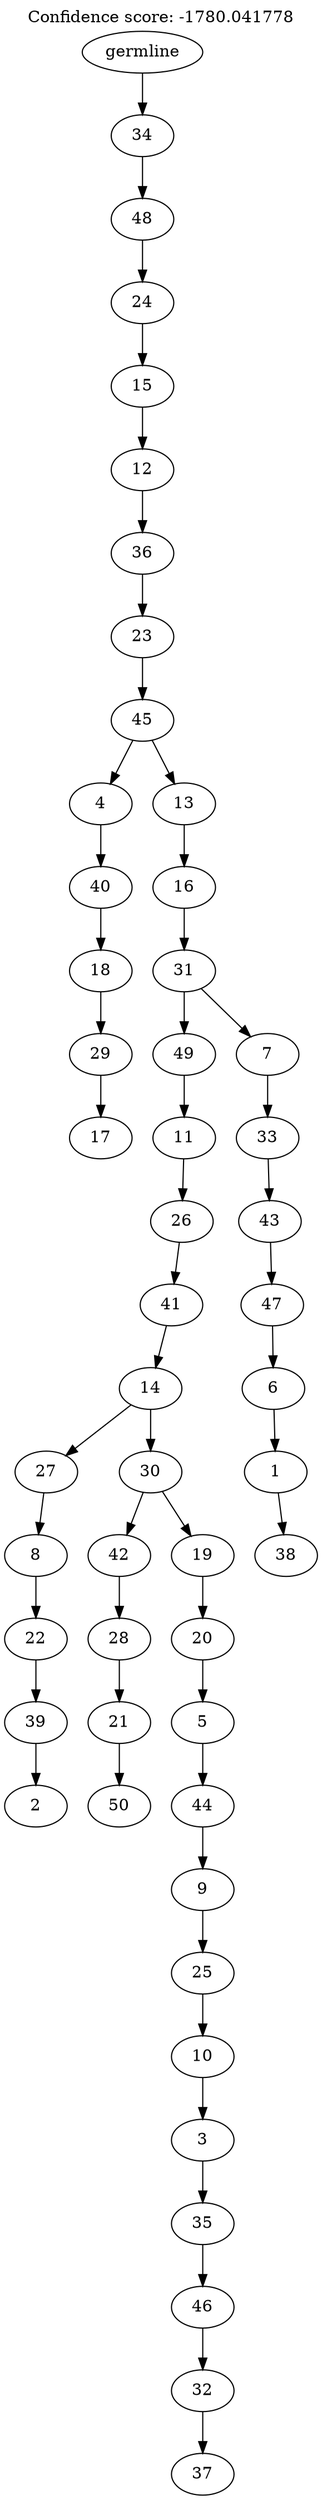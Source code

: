 digraph g {
	"49" -> "50";
	"50" [label="17"];
	"48" -> "49";
	"49" [label="29"];
	"47" -> "48";
	"48" [label="18"];
	"46" -> "47";
	"47" [label="40"];
	"44" -> "45";
	"45" [label="2"];
	"43" -> "44";
	"44" [label="39"];
	"42" -> "43";
	"43" [label="22"];
	"41" -> "42";
	"42" [label="8"];
	"39" -> "40";
	"40" [label="50"];
	"38" -> "39";
	"39" [label="21"];
	"37" -> "38";
	"38" [label="28"];
	"35" -> "36";
	"36" [label="37"];
	"34" -> "35";
	"35" [label="32"];
	"33" -> "34";
	"34" [label="46"];
	"32" -> "33";
	"33" [label="35"];
	"31" -> "32";
	"32" [label="3"];
	"30" -> "31";
	"31" [label="10"];
	"29" -> "30";
	"30" [label="25"];
	"28" -> "29";
	"29" [label="9"];
	"27" -> "28";
	"28" [label="44"];
	"26" -> "27";
	"27" [label="5"];
	"25" -> "26";
	"26" [label="20"];
	"24" -> "25";
	"25" [label="19"];
	"24" -> "37";
	"37" [label="42"];
	"23" -> "24";
	"24" [label="30"];
	"23" -> "41";
	"41" [label="27"];
	"22" -> "23";
	"23" [label="14"];
	"21" -> "22";
	"22" [label="41"];
	"20" -> "21";
	"21" [label="26"];
	"19" -> "20";
	"20" [label="11"];
	"17" -> "18";
	"18" [label="38"];
	"16" -> "17";
	"17" [label="1"];
	"15" -> "16";
	"16" [label="6"];
	"14" -> "15";
	"15" [label="47"];
	"13" -> "14";
	"14" [label="43"];
	"12" -> "13";
	"13" [label="33"];
	"11" -> "12";
	"12" [label="7"];
	"11" -> "19";
	"19" [label="49"];
	"10" -> "11";
	"11" [label="31"];
	"9" -> "10";
	"10" [label="16"];
	"8" -> "9";
	"9" [label="13"];
	"8" -> "46";
	"46" [label="4"];
	"7" -> "8";
	"8" [label="45"];
	"6" -> "7";
	"7" [label="23"];
	"5" -> "6";
	"6" [label="36"];
	"4" -> "5";
	"5" [label="12"];
	"3" -> "4";
	"4" [label="15"];
	"2" -> "3";
	"3" [label="24"];
	"1" -> "2";
	"2" [label="48"];
	"0" -> "1";
	"1" [label="34"];
	"0" [label="germline"];
	labelloc="t";
	label="Confidence score: -1780.041778";
}
